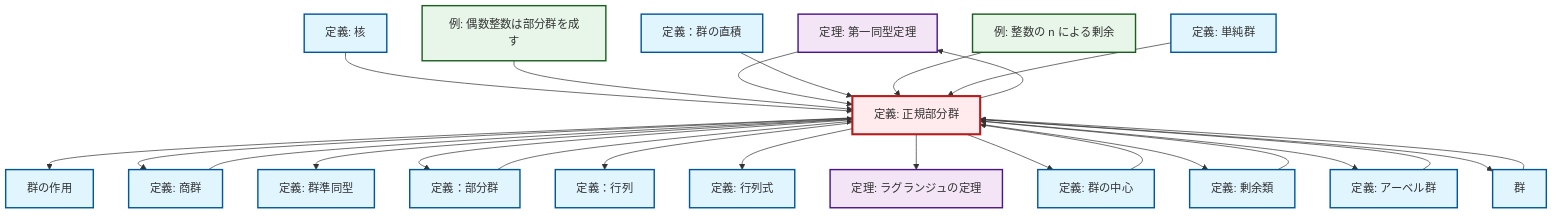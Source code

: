 graph TD
    classDef definition fill:#e1f5fe,stroke:#01579b,stroke-width:2px
    classDef theorem fill:#f3e5f5,stroke:#4a148c,stroke-width:2px
    classDef axiom fill:#fff3e0,stroke:#e65100,stroke-width:2px
    classDef example fill:#e8f5e9,stroke:#1b5e20,stroke-width:2px
    classDef current fill:#ffebee,stroke:#b71c1c,stroke-width:3px
    thm-first-isomorphism["定理: 第一同型定理"]:::theorem
    def-abelian-group["定義: アーベル群"]:::definition
    def-group["群"]:::definition
    def-group-action["群の作用"]:::definition
    def-direct-product["定義：群の直積"]:::definition
    def-coset["定義: 剰余類"]:::definition
    def-homomorphism["定義: 群準同型"]:::definition
    def-quotient-group["定義: 商群"]:::definition
    ex-even-integers-subgroup["例: 偶数整数は部分群を成す"]:::example
    def-normal-subgroup["定義: 正規部分群"]:::definition
    def-kernel["定義: 核"]:::definition
    thm-lagrange["定理: ラグランジュの定理"]:::theorem
    ex-quotient-integers-mod-n["例: 整数の n による剰余"]:::example
    def-determinant["定義: 行列式"]:::definition
    def-center-of-group["定義: 群の中心"]:::definition
    def-simple-group["定義: 単純群"]:::definition
    def-subgroup["定義：部分群"]:::definition
    def-matrix["定義：行列"]:::definition
    def-abelian-group --> def-normal-subgroup
    def-normal-subgroup --> def-group-action
    def-normal-subgroup --> thm-first-isomorphism
    def-normal-subgroup --> def-quotient-group
    def-normal-subgroup --> def-homomorphism
    def-kernel --> def-normal-subgroup
    def-normal-subgroup --> def-subgroup
    def-normal-subgroup --> def-matrix
    def-group --> def-normal-subgroup
    def-normal-subgroup --> def-determinant
    def-quotient-group --> def-normal-subgroup
    def-coset --> def-normal-subgroup
    def-normal-subgroup --> thm-lagrange
    ex-even-integers-subgroup --> def-normal-subgroup
    thm-first-isomorphism --> def-normal-subgroup
    def-subgroup --> def-normal-subgroup
    def-direct-product --> def-normal-subgroup
    def-normal-subgroup --> def-center-of-group
    def-normal-subgroup --> def-coset
    def-center-of-group --> def-normal-subgroup
    def-normal-subgroup --> def-abelian-group
    ex-quotient-integers-mod-n --> def-normal-subgroup
    def-normal-subgroup --> def-group
    def-simple-group --> def-normal-subgroup
    class def-normal-subgroup current